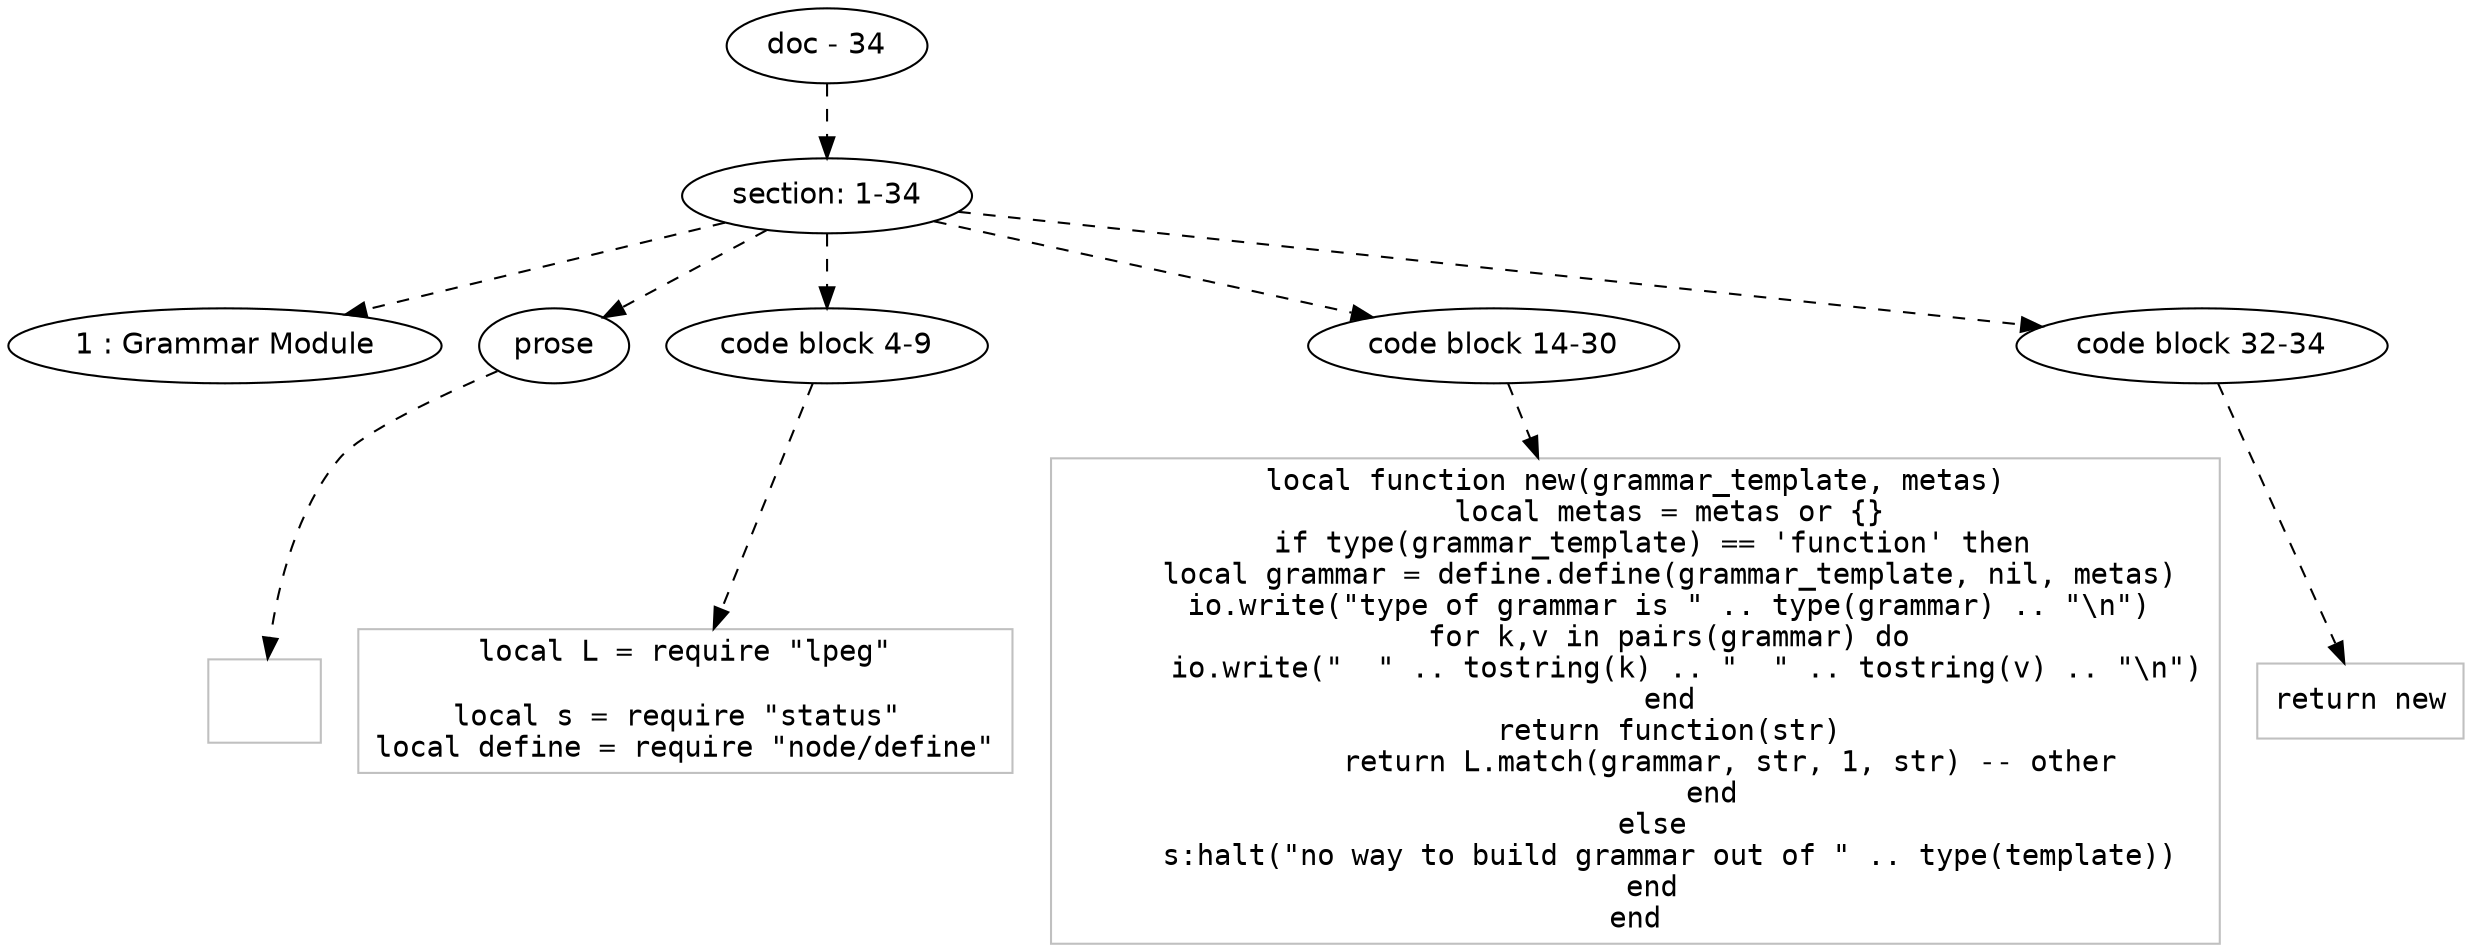 digraph hierarchy {

node [fontname=Helvetica]
edge [style=dashed]

doc_0 [label="doc - 34"]


doc_0 -> { section_1}
{rank=same; section_1}

section_1 [label="section: 1-34"]


section_1 -> { header_2 prose_3 codeblock_4 codeblock_5 codeblock_6}
{rank=same; header_2 prose_3 codeblock_4 codeblock_5 codeblock_6}

header_2 [label="1 : Grammar Module"]

prose_3 [label="prose"]

codeblock_4 [label="code block 4-9"]

codeblock_5 [label="code block 14-30"]

codeblock_6 [label="code block 32-34"]


prose_3 -> leaf_7
leaf_7  [color=Gray,shape=rectangle,fontname=Inconsolata,label="

"]
codeblock_4 -> leaf_8
leaf_8  [color=Gray,shape=rectangle,fontname=Inconsolata,label="local L = require \"lpeg\"

local s = require \"status\" 
local define = require \"node/define\""]
codeblock_5 -> leaf_9
leaf_9  [color=Gray,shape=rectangle,fontname=Inconsolata,label="local function new(grammar_template, metas)
    local metas = metas or {}
  if type(grammar_template) == 'function' then
    local grammar = define.define(grammar_template, nil, metas)
    io.write(\"type of grammar is \" .. type(grammar) .. \"\\n\")
    for k,v in pairs(grammar) do
      io.write(\"  \" .. tostring(k) .. \"  \" .. tostring(v) .. \"\\n\")
    end
    return function(str)
            return L.match(grammar, str, 1, str) -- other 
         end
  else
    s:halt(\"no way to build grammar out of \" .. type(template))
  end
end"]
codeblock_6 -> leaf_10
leaf_10  [color=Gray,shape=rectangle,fontname=Inconsolata,label="return new"]

}
